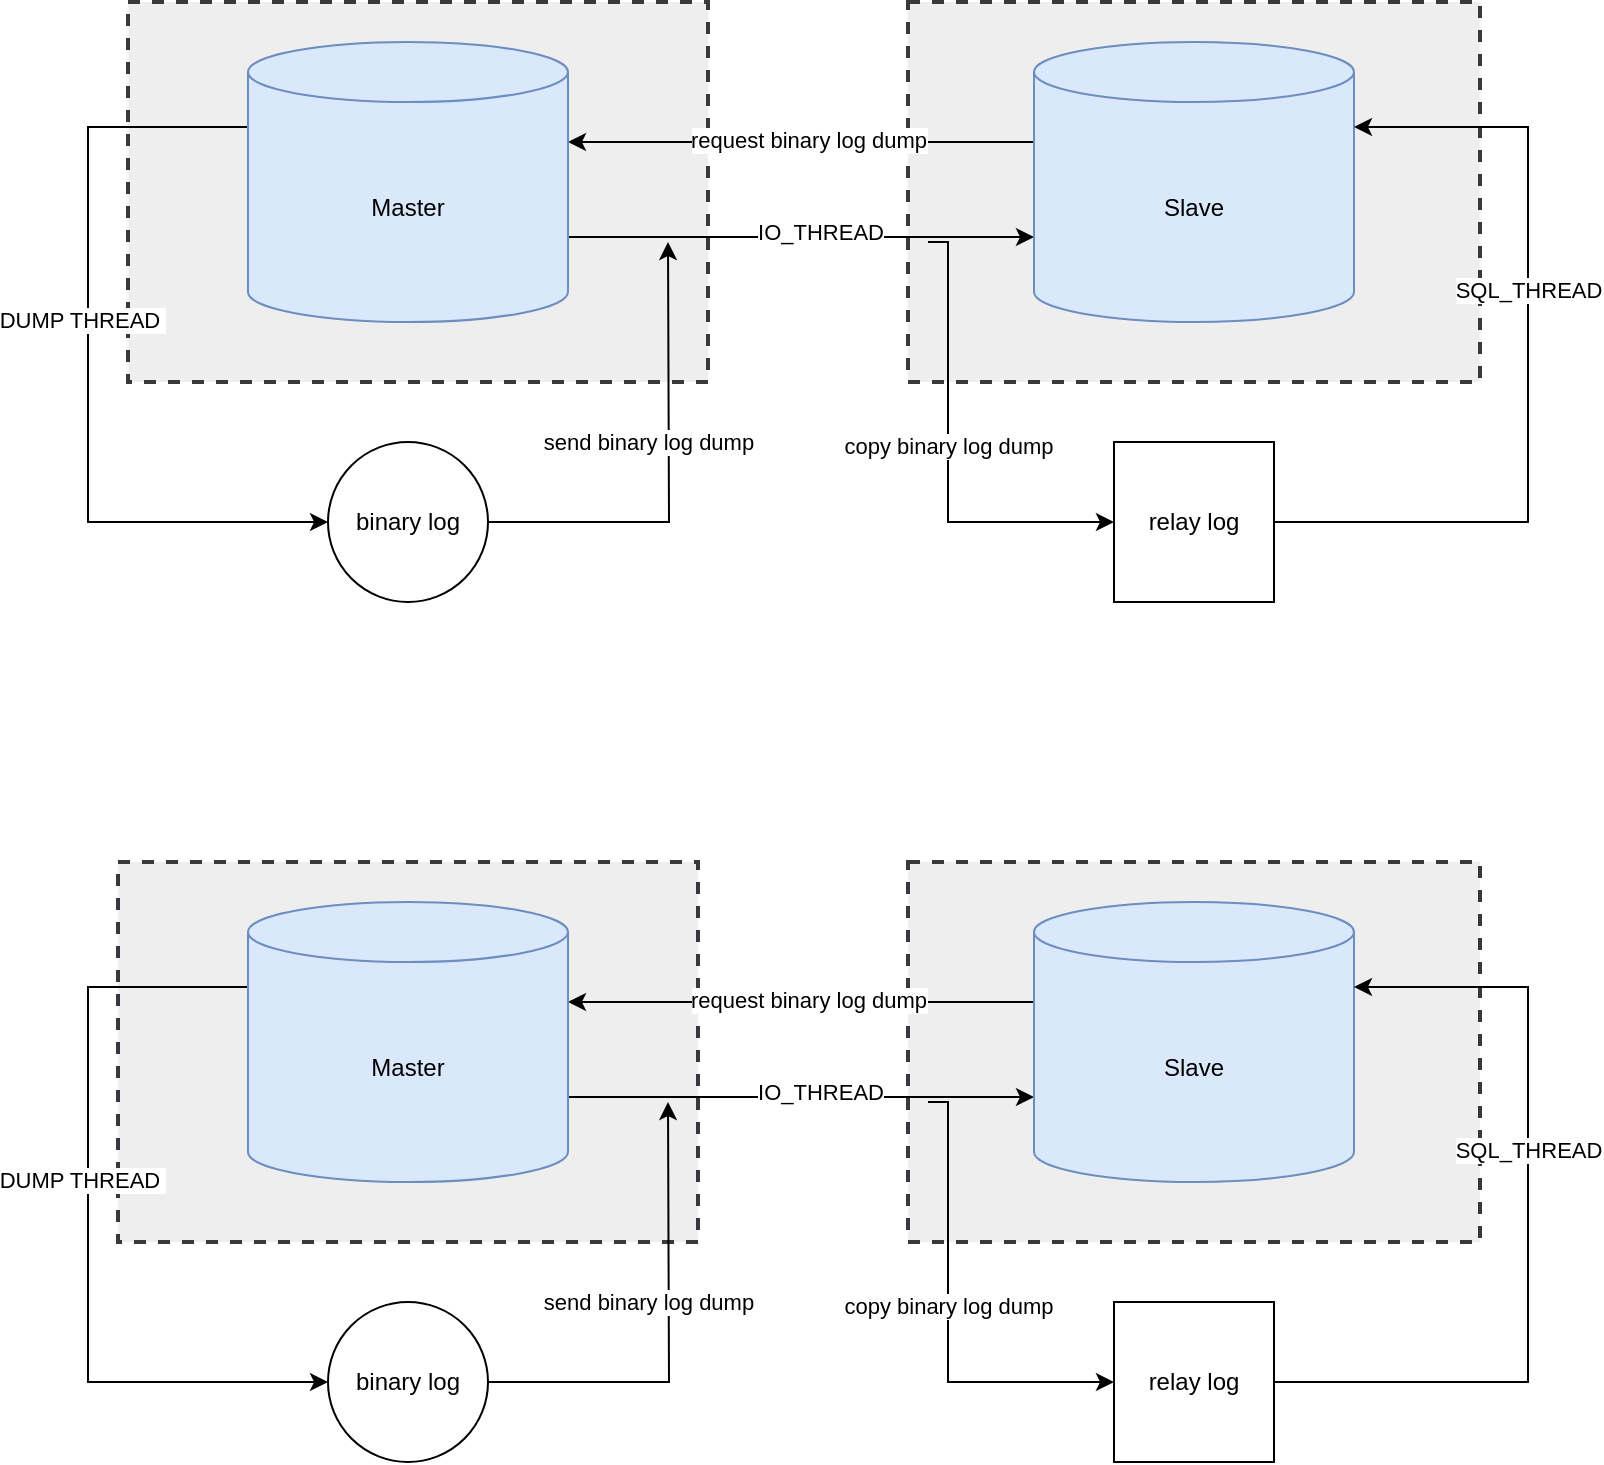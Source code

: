 <mxfile version="17.4.2" type="github"><diagram id="HHIQlniri4izbtGBOjZO" name="Page-1"><mxGraphModel dx="2013" dy="795" grid="1" gridSize="10" guides="1" tooltips="1" connect="1" arrows="1" fold="1" page="1" pageScale="1" pageWidth="827" pageHeight="1169" math="0" shadow="0"><root><mxCell id="0"/><mxCell id="1" parent="0"/><mxCell id="0gkn8be0KtR_NpVbIsUk-5" value="" style="rounded=0;whiteSpace=wrap;html=1;dashed=1;strokeWidth=2;fillColor=#eeeeee;strokeColor=#36393d;" parent="1" vertex="1"><mxGeometry x="450" y="150" width="286" height="190" as="geometry"/></mxCell><mxCell id="0gkn8be0KtR_NpVbIsUk-4" value="" style="rounded=0;whiteSpace=wrap;html=1;dashed=1;strokeWidth=2;fillColor=#eeeeee;strokeColor=#36393d;" parent="1" vertex="1"><mxGeometry x="60" y="150" width="290" height="190" as="geometry"/></mxCell><mxCell id="m_l4FQW-kktqj4jMns9q-3" style="edgeStyle=orthogonalEdgeStyle;rounded=0;orthogonalLoop=1;jettySize=auto;html=1;" edge="1" parent="1" source="m_l4FQW-kktqj4jMns9q-4" target="m_l4FQW-kktqj4jMns9q-1"><mxGeometry relative="1" as="geometry"><mxPoint x="513" y="267.5" as="sourcePoint"/><Array as="points"><mxPoint x="490" y="220"/><mxPoint x="490" y="220"/></Array></mxGeometry></mxCell><mxCell id="m_l4FQW-kktqj4jMns9q-6" value="request binary log dump" style="edgeLabel;html=1;align=center;verticalAlign=middle;resizable=0;points=[];" vertex="1" connectable="0" parent="m_l4FQW-kktqj4jMns9q-3"><mxGeometry x="-0.03" y="-1" relative="1" as="geometry"><mxPoint as="offset"/></mxGeometry></mxCell><mxCell id="m_l4FQW-kktqj4jMns9q-2" style="edgeStyle=orthogonalEdgeStyle;rounded=0;orthogonalLoop=1;jettySize=auto;html=1;exitX=1;exitY=0;exitDx=0;exitDy=97.5;exitPerimeter=0;entryX=0;entryY=0;entryDx=0;entryDy=97.5;entryPerimeter=0;" edge="1" parent="1" source="m_l4FQW-kktqj4jMns9q-1" target="m_l4FQW-kktqj4jMns9q-4"><mxGeometry relative="1" as="geometry"><mxPoint x="490" y="268" as="targetPoint"/><Array as="points"><mxPoint x="450" y="268"/><mxPoint x="450" y="268"/></Array></mxGeometry></mxCell><mxCell id="m_l4FQW-kktqj4jMns9q-5" value="IO_THREAD" style="edgeLabel;html=1;align=center;verticalAlign=middle;resizable=0;points=[];" vertex="1" connectable="0" parent="m_l4FQW-kktqj4jMns9q-2"><mxGeometry x="0.082" y="4" relative="1" as="geometry"><mxPoint y="1" as="offset"/></mxGeometry></mxCell><mxCell id="m_l4FQW-kktqj4jMns9q-7" style="edgeStyle=orthogonalEdgeStyle;rounded=0;orthogonalLoop=1;jettySize=auto;html=1;exitX=0;exitY=0;exitDx=0;exitDy=42.5;exitPerimeter=0;" edge="1" parent="1" source="m_l4FQW-kktqj4jMns9q-1" target="m_l4FQW-kktqj4jMns9q-8"><mxGeometry relative="1" as="geometry"><mxPoint x="80" y="410" as="targetPoint"/><Array as="points"><mxPoint x="40" y="213"/><mxPoint x="40" y="410"/></Array></mxGeometry></mxCell><mxCell id="m_l4FQW-kktqj4jMns9q-15" value="DUMP THREAD&amp;nbsp;" style="edgeLabel;html=1;align=center;verticalAlign=middle;resizable=0;points=[];" vertex="1" connectable="0" parent="m_l4FQW-kktqj4jMns9q-7"><mxGeometry x="-0.117" y="-3" relative="1" as="geometry"><mxPoint y="1" as="offset"/></mxGeometry></mxCell><mxCell id="m_l4FQW-kktqj4jMns9q-1" value="Master" style="shape=cylinder3;whiteSpace=wrap;html=1;boundedLbl=1;backgroundOutline=1;size=15;fillColor=#dae8fc;strokeColor=#6c8ebf;" vertex="1" parent="1"><mxGeometry x="120" y="170" width="160" height="140" as="geometry"/></mxCell><mxCell id="m_l4FQW-kktqj4jMns9q-4" value="Slave" style="shape=cylinder3;whiteSpace=wrap;html=1;boundedLbl=1;backgroundOutline=1;size=15;fillColor=#dae8fc;strokeColor=#6c8ebf;" vertex="1" parent="1"><mxGeometry x="513" y="170" width="160" height="140" as="geometry"/></mxCell><mxCell id="m_l4FQW-kktqj4jMns9q-10" style="edgeStyle=orthogonalEdgeStyle;rounded=0;orthogonalLoop=1;jettySize=auto;html=1;exitX=1;exitY=0.5;exitDx=0;exitDy=0;" edge="1" parent="1" source="m_l4FQW-kktqj4jMns9q-8"><mxGeometry relative="1" as="geometry"><mxPoint x="330" y="270" as="targetPoint"/></mxGeometry></mxCell><mxCell id="m_l4FQW-kktqj4jMns9q-16" value="send binary log dump" style="edgeLabel;html=1;align=center;verticalAlign=middle;resizable=0;points=[];" vertex="1" connectable="0" parent="m_l4FQW-kktqj4jMns9q-10"><mxGeometry x="-0.504" y="2" relative="1" as="geometry"><mxPoint x="23" y="-38" as="offset"/></mxGeometry></mxCell><mxCell id="m_l4FQW-kktqj4jMns9q-8" value="binary log" style="ellipse;whiteSpace=wrap;html=1;aspect=fixed;" vertex="1" parent="1"><mxGeometry x="160" y="370" width="80" height="80" as="geometry"/></mxCell><mxCell id="m_l4FQW-kktqj4jMns9q-12" style="edgeStyle=orthogonalEdgeStyle;rounded=0;orthogonalLoop=1;jettySize=auto;html=1;entryX=0;entryY=0.5;entryDx=0;entryDy=0;" edge="1" parent="1" target="m_l4FQW-kktqj4jMns9q-11"><mxGeometry relative="1" as="geometry"><mxPoint x="460" y="270" as="sourcePoint"/><Array as="points"><mxPoint x="470" y="270"/><mxPoint x="470" y="410"/></Array></mxGeometry></mxCell><mxCell id="m_l4FQW-kktqj4jMns9q-17" value="copy binary log dump" style="edgeLabel;html=1;align=center;verticalAlign=middle;resizable=0;points=[];" vertex="1" connectable="0" parent="m_l4FQW-kktqj4jMns9q-12"><mxGeometry x="-0.039" relative="1" as="geometry"><mxPoint as="offset"/></mxGeometry></mxCell><mxCell id="m_l4FQW-kktqj4jMns9q-13" style="edgeStyle=orthogonalEdgeStyle;rounded=0;orthogonalLoop=1;jettySize=auto;html=1;exitX=1;exitY=0.5;exitDx=0;exitDy=0;entryX=1;entryY=0;entryDx=0;entryDy=42.5;entryPerimeter=0;" edge="1" parent="1" source="m_l4FQW-kktqj4jMns9q-11" target="m_l4FQW-kktqj4jMns9q-4"><mxGeometry relative="1" as="geometry"><mxPoint x="770" y="260" as="targetPoint"/><Array as="points"><mxPoint x="760" y="410"/><mxPoint x="760" y="213"/></Array></mxGeometry></mxCell><mxCell id="m_l4FQW-kktqj4jMns9q-14" value="SQL_THREAD" style="edgeLabel;html=1;align=center;verticalAlign=middle;resizable=0;points=[];" vertex="1" connectable="0" parent="m_l4FQW-kktqj4jMns9q-13"><mxGeometry x="0.181" relative="1" as="geometry"><mxPoint as="offset"/></mxGeometry></mxCell><mxCell id="m_l4FQW-kktqj4jMns9q-11" value="relay log" style="whiteSpace=wrap;html=1;aspect=fixed;" vertex="1" parent="1"><mxGeometry x="553" y="370" width="80" height="80" as="geometry"/></mxCell><mxCell id="m_l4FQW-kktqj4jMns9q-18" value="" style="rounded=0;whiteSpace=wrap;html=1;dashed=1;strokeWidth=2;fillColor=#eeeeee;strokeColor=#36393d;" vertex="1" parent="1"><mxGeometry x="450" y="580" width="286" height="190" as="geometry"/></mxCell><mxCell id="m_l4FQW-kktqj4jMns9q-19" value="" style="rounded=0;whiteSpace=wrap;html=1;dashed=1;strokeWidth=2;fillColor=#eeeeee;strokeColor=#36393d;" vertex="1" parent="1"><mxGeometry x="55" y="580" width="290" height="190" as="geometry"/></mxCell><mxCell id="m_l4FQW-kktqj4jMns9q-20" style="edgeStyle=orthogonalEdgeStyle;rounded=0;orthogonalLoop=1;jettySize=auto;html=1;" edge="1" parent="1" source="m_l4FQW-kktqj4jMns9q-27" target="m_l4FQW-kktqj4jMns9q-26"><mxGeometry relative="1" as="geometry"><mxPoint x="513" y="697.5" as="sourcePoint"/><Array as="points"><mxPoint x="490" y="650"/><mxPoint x="490" y="650"/></Array></mxGeometry></mxCell><mxCell id="m_l4FQW-kktqj4jMns9q-21" value="request binary log dump" style="edgeLabel;html=1;align=center;verticalAlign=middle;resizable=0;points=[];" vertex="1" connectable="0" parent="m_l4FQW-kktqj4jMns9q-20"><mxGeometry x="-0.03" y="-1" relative="1" as="geometry"><mxPoint as="offset"/></mxGeometry></mxCell><mxCell id="m_l4FQW-kktqj4jMns9q-22" style="edgeStyle=orthogonalEdgeStyle;rounded=0;orthogonalLoop=1;jettySize=auto;html=1;exitX=1;exitY=0;exitDx=0;exitDy=97.5;exitPerimeter=0;entryX=0;entryY=0;entryDx=0;entryDy=97.5;entryPerimeter=0;" edge="1" parent="1" source="m_l4FQW-kktqj4jMns9q-26" target="m_l4FQW-kktqj4jMns9q-27"><mxGeometry relative="1" as="geometry"><mxPoint x="490" y="698" as="targetPoint"/><Array as="points"><mxPoint x="450" y="698"/><mxPoint x="450" y="698"/></Array></mxGeometry></mxCell><mxCell id="m_l4FQW-kktqj4jMns9q-23" value="IO_THREAD" style="edgeLabel;html=1;align=center;verticalAlign=middle;resizable=0;points=[];" vertex="1" connectable="0" parent="m_l4FQW-kktqj4jMns9q-22"><mxGeometry x="0.082" y="4" relative="1" as="geometry"><mxPoint y="1" as="offset"/></mxGeometry></mxCell><mxCell id="m_l4FQW-kktqj4jMns9q-24" style="edgeStyle=orthogonalEdgeStyle;rounded=0;orthogonalLoop=1;jettySize=auto;html=1;exitX=0;exitY=0;exitDx=0;exitDy=42.5;exitPerimeter=0;" edge="1" parent="1" source="m_l4FQW-kktqj4jMns9q-26" target="m_l4FQW-kktqj4jMns9q-30"><mxGeometry relative="1" as="geometry"><mxPoint x="80" y="840" as="targetPoint"/><Array as="points"><mxPoint x="40" y="643"/><mxPoint x="40" y="840"/></Array></mxGeometry></mxCell><mxCell id="m_l4FQW-kktqj4jMns9q-25" value="DUMP THREAD&amp;nbsp;" style="edgeLabel;html=1;align=center;verticalAlign=middle;resizable=0;points=[];" vertex="1" connectable="0" parent="m_l4FQW-kktqj4jMns9q-24"><mxGeometry x="-0.117" y="-3" relative="1" as="geometry"><mxPoint y="1" as="offset"/></mxGeometry></mxCell><mxCell id="m_l4FQW-kktqj4jMns9q-26" value="Master" style="shape=cylinder3;whiteSpace=wrap;html=1;boundedLbl=1;backgroundOutline=1;size=15;fillColor=#dae8fc;strokeColor=#6c8ebf;" vertex="1" parent="1"><mxGeometry x="120" y="600" width="160" height="140" as="geometry"/></mxCell><mxCell id="m_l4FQW-kktqj4jMns9q-27" value="Slave" style="shape=cylinder3;whiteSpace=wrap;html=1;boundedLbl=1;backgroundOutline=1;size=15;fillColor=#dae8fc;strokeColor=#6c8ebf;" vertex="1" parent="1"><mxGeometry x="513" y="600" width="160" height="140" as="geometry"/></mxCell><mxCell id="m_l4FQW-kktqj4jMns9q-28" style="edgeStyle=orthogonalEdgeStyle;rounded=0;orthogonalLoop=1;jettySize=auto;html=1;exitX=1;exitY=0.5;exitDx=0;exitDy=0;" edge="1" parent="1" source="m_l4FQW-kktqj4jMns9q-30"><mxGeometry relative="1" as="geometry"><mxPoint x="330" y="700" as="targetPoint"/></mxGeometry></mxCell><mxCell id="m_l4FQW-kktqj4jMns9q-29" value="send binary log dump" style="edgeLabel;html=1;align=center;verticalAlign=middle;resizable=0;points=[];" vertex="1" connectable="0" parent="m_l4FQW-kktqj4jMns9q-28"><mxGeometry x="-0.504" y="2" relative="1" as="geometry"><mxPoint x="23" y="-38" as="offset"/></mxGeometry></mxCell><mxCell id="m_l4FQW-kktqj4jMns9q-30" value="binary log" style="ellipse;whiteSpace=wrap;html=1;aspect=fixed;" vertex="1" parent="1"><mxGeometry x="160" y="800" width="80" height="80" as="geometry"/></mxCell><mxCell id="m_l4FQW-kktqj4jMns9q-31" style="edgeStyle=orthogonalEdgeStyle;rounded=0;orthogonalLoop=1;jettySize=auto;html=1;entryX=0;entryY=0.5;entryDx=0;entryDy=0;" edge="1" parent="1" target="m_l4FQW-kktqj4jMns9q-35"><mxGeometry relative="1" as="geometry"><mxPoint x="460" y="700" as="sourcePoint"/><Array as="points"><mxPoint x="470" y="700"/><mxPoint x="470" y="840"/></Array></mxGeometry></mxCell><mxCell id="m_l4FQW-kktqj4jMns9q-32" value="copy binary log dump" style="edgeLabel;html=1;align=center;verticalAlign=middle;resizable=0;points=[];" vertex="1" connectable="0" parent="m_l4FQW-kktqj4jMns9q-31"><mxGeometry x="-0.039" relative="1" as="geometry"><mxPoint as="offset"/></mxGeometry></mxCell><mxCell id="m_l4FQW-kktqj4jMns9q-33" style="edgeStyle=orthogonalEdgeStyle;rounded=0;orthogonalLoop=1;jettySize=auto;html=1;exitX=1;exitY=0.5;exitDx=0;exitDy=0;entryX=1;entryY=0;entryDx=0;entryDy=42.5;entryPerimeter=0;" edge="1" parent="1" source="m_l4FQW-kktqj4jMns9q-35" target="m_l4FQW-kktqj4jMns9q-27"><mxGeometry relative="1" as="geometry"><mxPoint x="770" y="690" as="targetPoint"/><Array as="points"><mxPoint x="760" y="840"/><mxPoint x="760" y="643"/></Array></mxGeometry></mxCell><mxCell id="m_l4FQW-kktqj4jMns9q-34" value="SQL_THREAD" style="edgeLabel;html=1;align=center;verticalAlign=middle;resizable=0;points=[];" vertex="1" connectable="0" parent="m_l4FQW-kktqj4jMns9q-33"><mxGeometry x="0.181" relative="1" as="geometry"><mxPoint as="offset"/></mxGeometry></mxCell><mxCell id="m_l4FQW-kktqj4jMns9q-35" value="relay log" style="whiteSpace=wrap;html=1;aspect=fixed;" vertex="1" parent="1"><mxGeometry x="553" y="800" width="80" height="80" as="geometry"/></mxCell></root></mxGraphModel></diagram></mxfile>